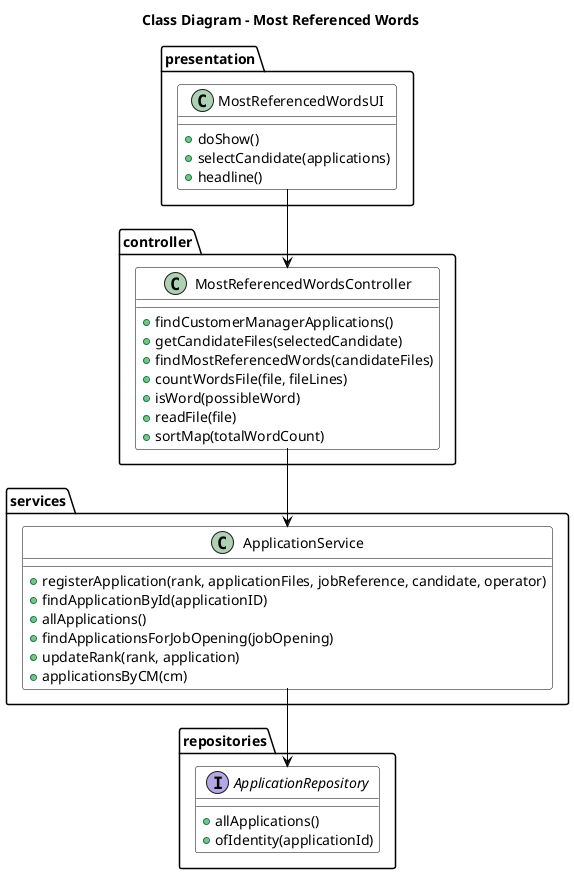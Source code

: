 @startuml
skinparam class {
    BackgroundColor White
    ArrowColor Black
    BorderColor Black
    FontColor Black
    FontSize 14
}

Title "Class Diagram - Most Referenced Words"

package "presentation" {
    class MostReferencedWordsUI {
        + doShow()
        + selectCandidate(applications)
        + headline()
    }
}

package "controller" {
    class MostReferencedWordsController {
        + findCustomerManagerApplications()
        + getCandidateFiles(selectedCandidate)
        + findMostReferencedWords(candidateFiles)
        + countWordsFile(file, fileLines)
        + isWord(possibleWord)
        + readFile(file)
        + sortMap(totalWordCount)
    }
}

package "services" {
    class ApplicationService {
        + registerApplication(rank, applicationFiles, jobReference, candidate, operator)
        + findApplicationById(applicationID)
        + allApplications()
        + findApplicationsForJobOpening(jobOpening)
        + updateRank(rank, application)
        + applicationsByCM(cm)
    }
}

package "repositories" {
    interface ApplicationRepository {
        + allApplications()
        + ofIdentity(applicationId)
    }
}

MostReferencedWordsUI --> MostReferencedWordsController
MostReferencedWordsController --> ApplicationService
ApplicationService --> ApplicationRepository

@enduml